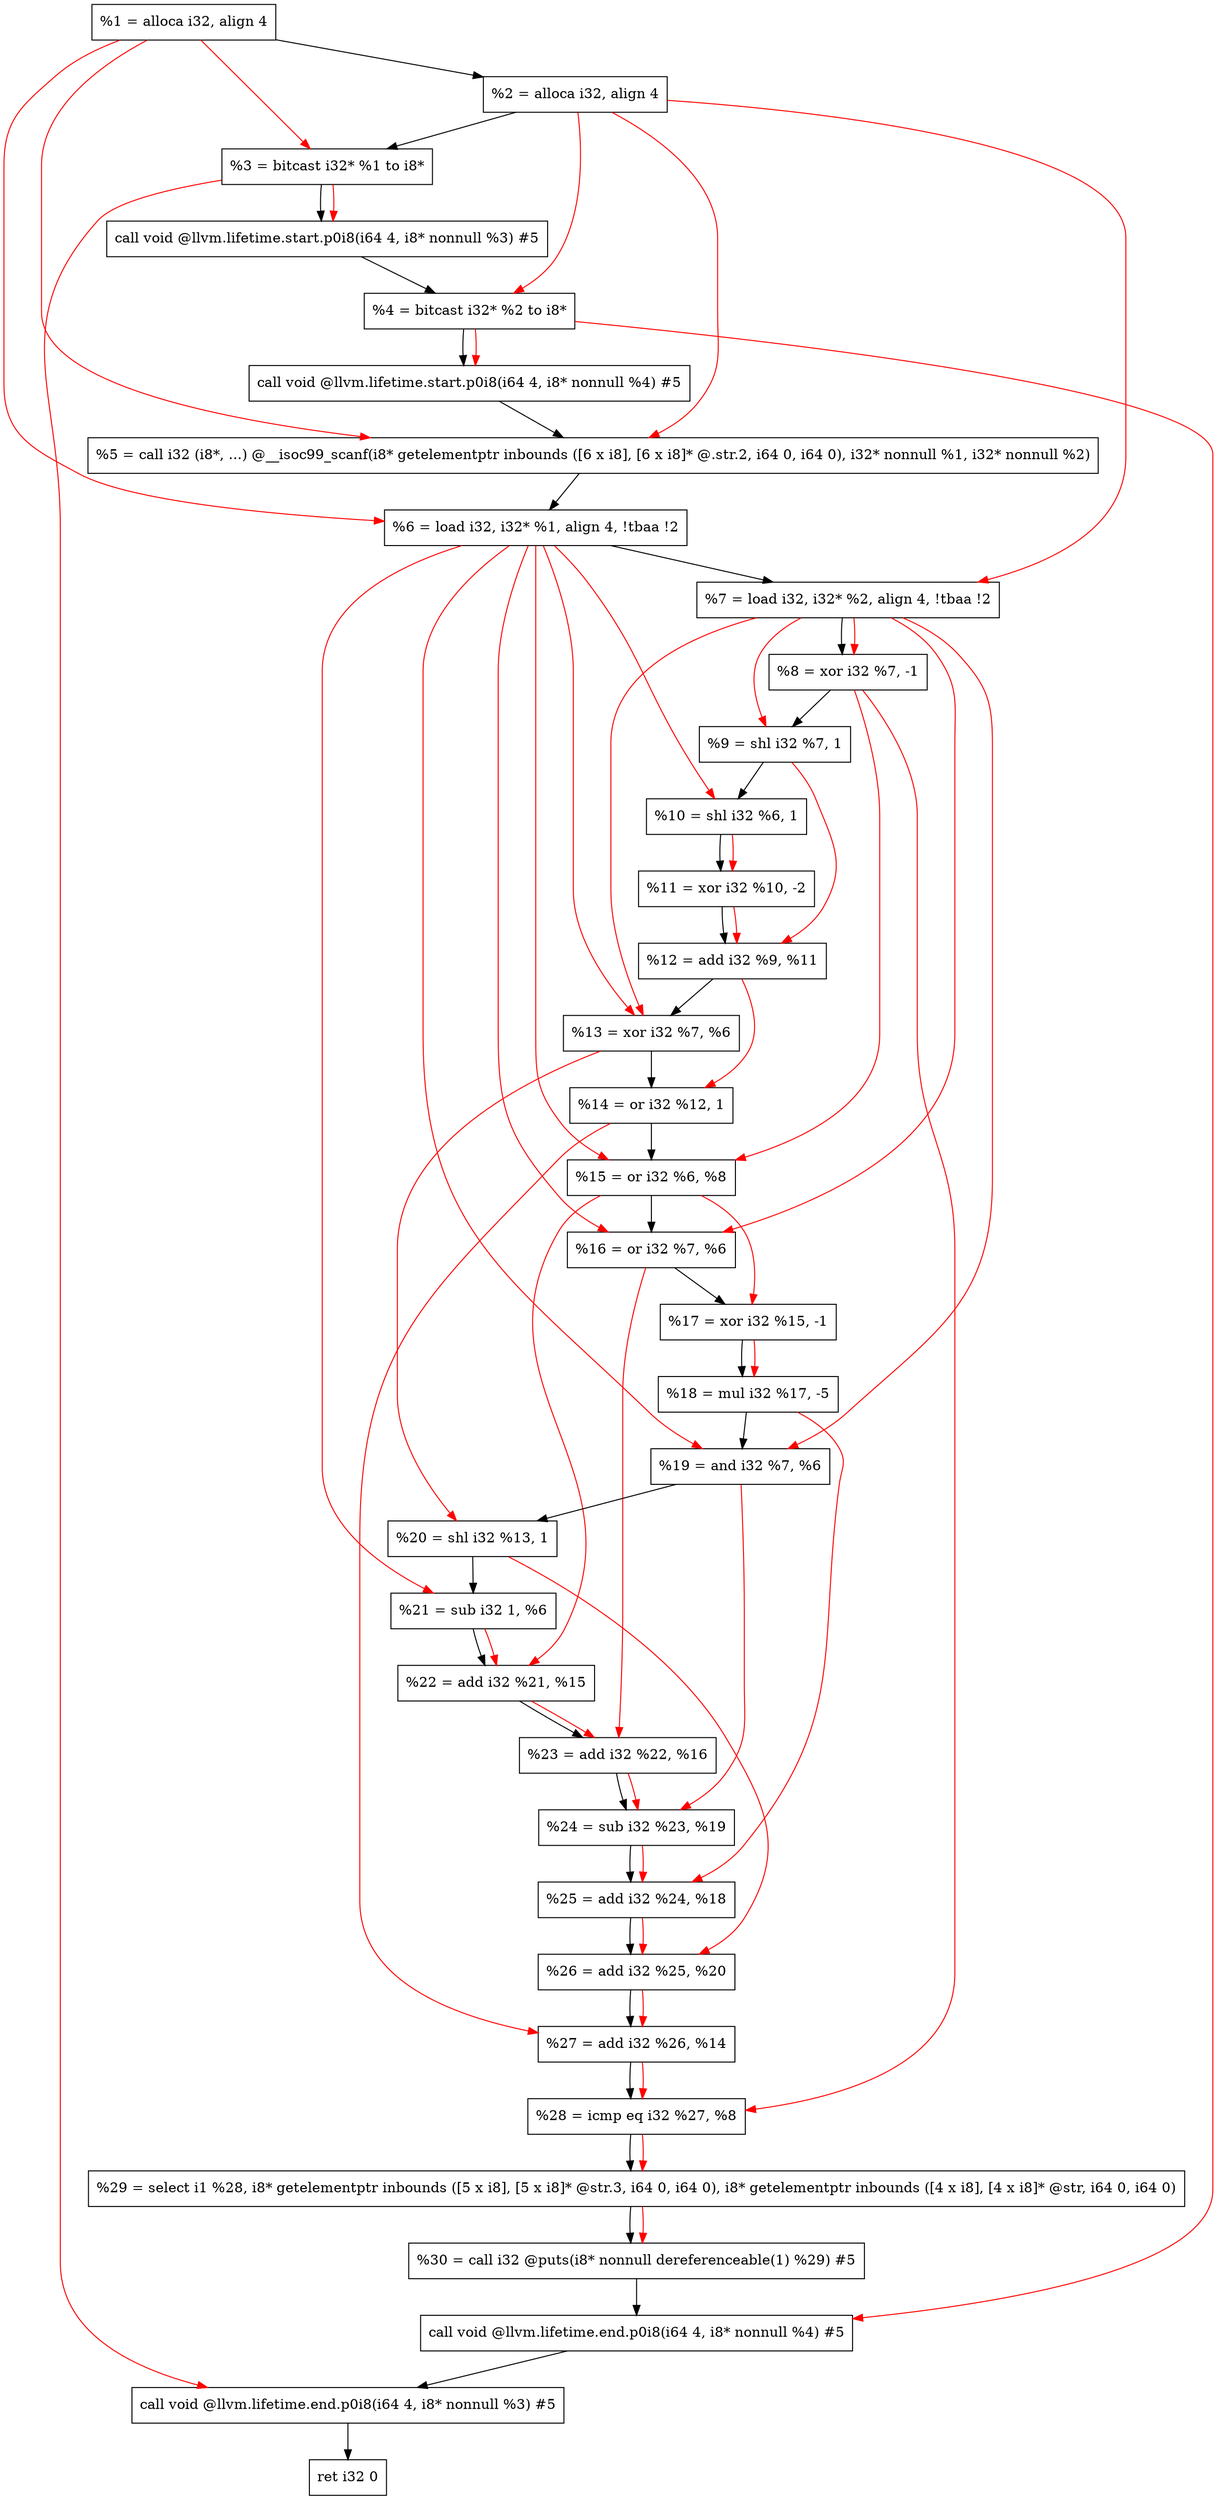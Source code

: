 digraph "DFG for'main' function" {
	Node0x1e70b18[shape=record, label="  %1 = alloca i32, align 4"];
	Node0x1e70b98[shape=record, label="  %2 = alloca i32, align 4"];
	Node0x1e70c28[shape=record, label="  %3 = bitcast i32* %1 to i8*"];
	Node0x1e71088[shape=record, label="  call void @llvm.lifetime.start.p0i8(i64 4, i8* nonnull %3) #5"];
	Node0x1e71168[shape=record, label="  %4 = bitcast i32* %2 to i8*"];
	Node0x1e71288[shape=record, label="  call void @llvm.lifetime.start.p0i8(i64 4, i8* nonnull %4) #5"];
	Node0x1e714c0[shape=record, label="  %5 = call i32 (i8*, ...) @__isoc99_scanf(i8* getelementptr inbounds ([6 x i8], [6 x i8]* @.str.2, i64 0, i64 0), i32* nonnull %1, i32* nonnull %2)"];
	Node0x1e71578[shape=record, label="  %6 = load i32, i32* %1, align 4, !tbaa !2"];
	Node0x1e724e8[shape=record, label="  %7 = load i32, i32* %2, align 4, !tbaa !2"];
	Node0x1e72b70[shape=record, label="  %8 = xor i32 %7, -1"];
	Node0x1e72be0[shape=record, label="  %9 = shl i32 %7, 1"];
	Node0x1e72c50[shape=record, label="  %10 = shl i32 %6, 1"];
	Node0x1e72cc0[shape=record, label="  %11 = xor i32 %10, -2"];
	Node0x1e72d30[shape=record, label="  %12 = add i32 %9, %11"];
	Node0x1e72da0[shape=record, label="  %13 = xor i32 %7, %6"];
	Node0x1e72e10[shape=record, label="  %14 = or i32 %12, 1"];
	Node0x1e72e80[shape=record, label="  %15 = or i32 %6, %8"];
	Node0x1e72ef0[shape=record, label="  %16 = or i32 %7, %6"];
	Node0x1e72f60[shape=record, label="  %17 = xor i32 %15, -1"];
	Node0x1e72fd0[shape=record, label="  %18 = mul i32 %17, -5"];
	Node0x1e73040[shape=record, label="  %19 = and i32 %7, %6"];
	Node0x1e730b0[shape=record, label="  %20 = shl i32 %13, 1"];
	Node0x1e73120[shape=record, label="  %21 = sub i32 1, %6"];
	Node0x1e73190[shape=record, label="  %22 = add i32 %21, %15"];
	Node0x1e73200[shape=record, label="  %23 = add i32 %22, %16"];
	Node0x1e73270[shape=record, label="  %24 = sub i32 %23, %19"];
	Node0x1e732e0[shape=record, label="  %25 = add i32 %24, %18"];
	Node0x1e73350[shape=record, label="  %26 = add i32 %25, %20"];
	Node0x1e733c0[shape=record, label="  %27 = add i32 %26, %14"];
	Node0x1e73430[shape=record, label="  %28 = icmp eq i32 %27, %8"];
	Node0x1e119d8[shape=record, label="  %29 = select i1 %28, i8* getelementptr inbounds ([5 x i8], [5 x i8]* @str.3, i64 0, i64 0), i8* getelementptr inbounds ([4 x i8], [4 x i8]* @str, i64 0, i64 0)"];
	Node0x1e734c0[shape=record, label="  %30 = call i32 @puts(i8* nonnull dereferenceable(1) %29) #5"];
	Node0x1e73718[shape=record, label="  call void @llvm.lifetime.end.p0i8(i64 4, i8* nonnull %4) #5"];
	Node0x1e73878[shape=record, label="  call void @llvm.lifetime.end.p0i8(i64 4, i8* nonnull %3) #5"];
	Node0x1e73938[shape=record, label="  ret i32 0"];
	Node0x1e70b18 -> Node0x1e70b98;
	Node0x1e70b98 -> Node0x1e70c28;
	Node0x1e70c28 -> Node0x1e71088;
	Node0x1e71088 -> Node0x1e71168;
	Node0x1e71168 -> Node0x1e71288;
	Node0x1e71288 -> Node0x1e714c0;
	Node0x1e714c0 -> Node0x1e71578;
	Node0x1e71578 -> Node0x1e724e8;
	Node0x1e724e8 -> Node0x1e72b70;
	Node0x1e72b70 -> Node0x1e72be0;
	Node0x1e72be0 -> Node0x1e72c50;
	Node0x1e72c50 -> Node0x1e72cc0;
	Node0x1e72cc0 -> Node0x1e72d30;
	Node0x1e72d30 -> Node0x1e72da0;
	Node0x1e72da0 -> Node0x1e72e10;
	Node0x1e72e10 -> Node0x1e72e80;
	Node0x1e72e80 -> Node0x1e72ef0;
	Node0x1e72ef0 -> Node0x1e72f60;
	Node0x1e72f60 -> Node0x1e72fd0;
	Node0x1e72fd0 -> Node0x1e73040;
	Node0x1e73040 -> Node0x1e730b0;
	Node0x1e730b0 -> Node0x1e73120;
	Node0x1e73120 -> Node0x1e73190;
	Node0x1e73190 -> Node0x1e73200;
	Node0x1e73200 -> Node0x1e73270;
	Node0x1e73270 -> Node0x1e732e0;
	Node0x1e732e0 -> Node0x1e73350;
	Node0x1e73350 -> Node0x1e733c0;
	Node0x1e733c0 -> Node0x1e73430;
	Node0x1e73430 -> Node0x1e119d8;
	Node0x1e119d8 -> Node0x1e734c0;
	Node0x1e734c0 -> Node0x1e73718;
	Node0x1e73718 -> Node0x1e73878;
	Node0x1e73878 -> Node0x1e73938;
edge [color=red]
	Node0x1e70b18 -> Node0x1e70c28;
	Node0x1e70c28 -> Node0x1e71088;
	Node0x1e70b98 -> Node0x1e71168;
	Node0x1e71168 -> Node0x1e71288;
	Node0x1e70b18 -> Node0x1e714c0;
	Node0x1e70b98 -> Node0x1e714c0;
	Node0x1e70b18 -> Node0x1e71578;
	Node0x1e70b98 -> Node0x1e724e8;
	Node0x1e724e8 -> Node0x1e72b70;
	Node0x1e724e8 -> Node0x1e72be0;
	Node0x1e71578 -> Node0x1e72c50;
	Node0x1e72c50 -> Node0x1e72cc0;
	Node0x1e72be0 -> Node0x1e72d30;
	Node0x1e72cc0 -> Node0x1e72d30;
	Node0x1e724e8 -> Node0x1e72da0;
	Node0x1e71578 -> Node0x1e72da0;
	Node0x1e72d30 -> Node0x1e72e10;
	Node0x1e71578 -> Node0x1e72e80;
	Node0x1e72b70 -> Node0x1e72e80;
	Node0x1e724e8 -> Node0x1e72ef0;
	Node0x1e71578 -> Node0x1e72ef0;
	Node0x1e72e80 -> Node0x1e72f60;
	Node0x1e72f60 -> Node0x1e72fd0;
	Node0x1e724e8 -> Node0x1e73040;
	Node0x1e71578 -> Node0x1e73040;
	Node0x1e72da0 -> Node0x1e730b0;
	Node0x1e71578 -> Node0x1e73120;
	Node0x1e73120 -> Node0x1e73190;
	Node0x1e72e80 -> Node0x1e73190;
	Node0x1e73190 -> Node0x1e73200;
	Node0x1e72ef0 -> Node0x1e73200;
	Node0x1e73200 -> Node0x1e73270;
	Node0x1e73040 -> Node0x1e73270;
	Node0x1e73270 -> Node0x1e732e0;
	Node0x1e72fd0 -> Node0x1e732e0;
	Node0x1e732e0 -> Node0x1e73350;
	Node0x1e730b0 -> Node0x1e73350;
	Node0x1e73350 -> Node0x1e733c0;
	Node0x1e72e10 -> Node0x1e733c0;
	Node0x1e733c0 -> Node0x1e73430;
	Node0x1e72b70 -> Node0x1e73430;
	Node0x1e73430 -> Node0x1e119d8;
	Node0x1e119d8 -> Node0x1e734c0;
	Node0x1e71168 -> Node0x1e73718;
	Node0x1e70c28 -> Node0x1e73878;
}

